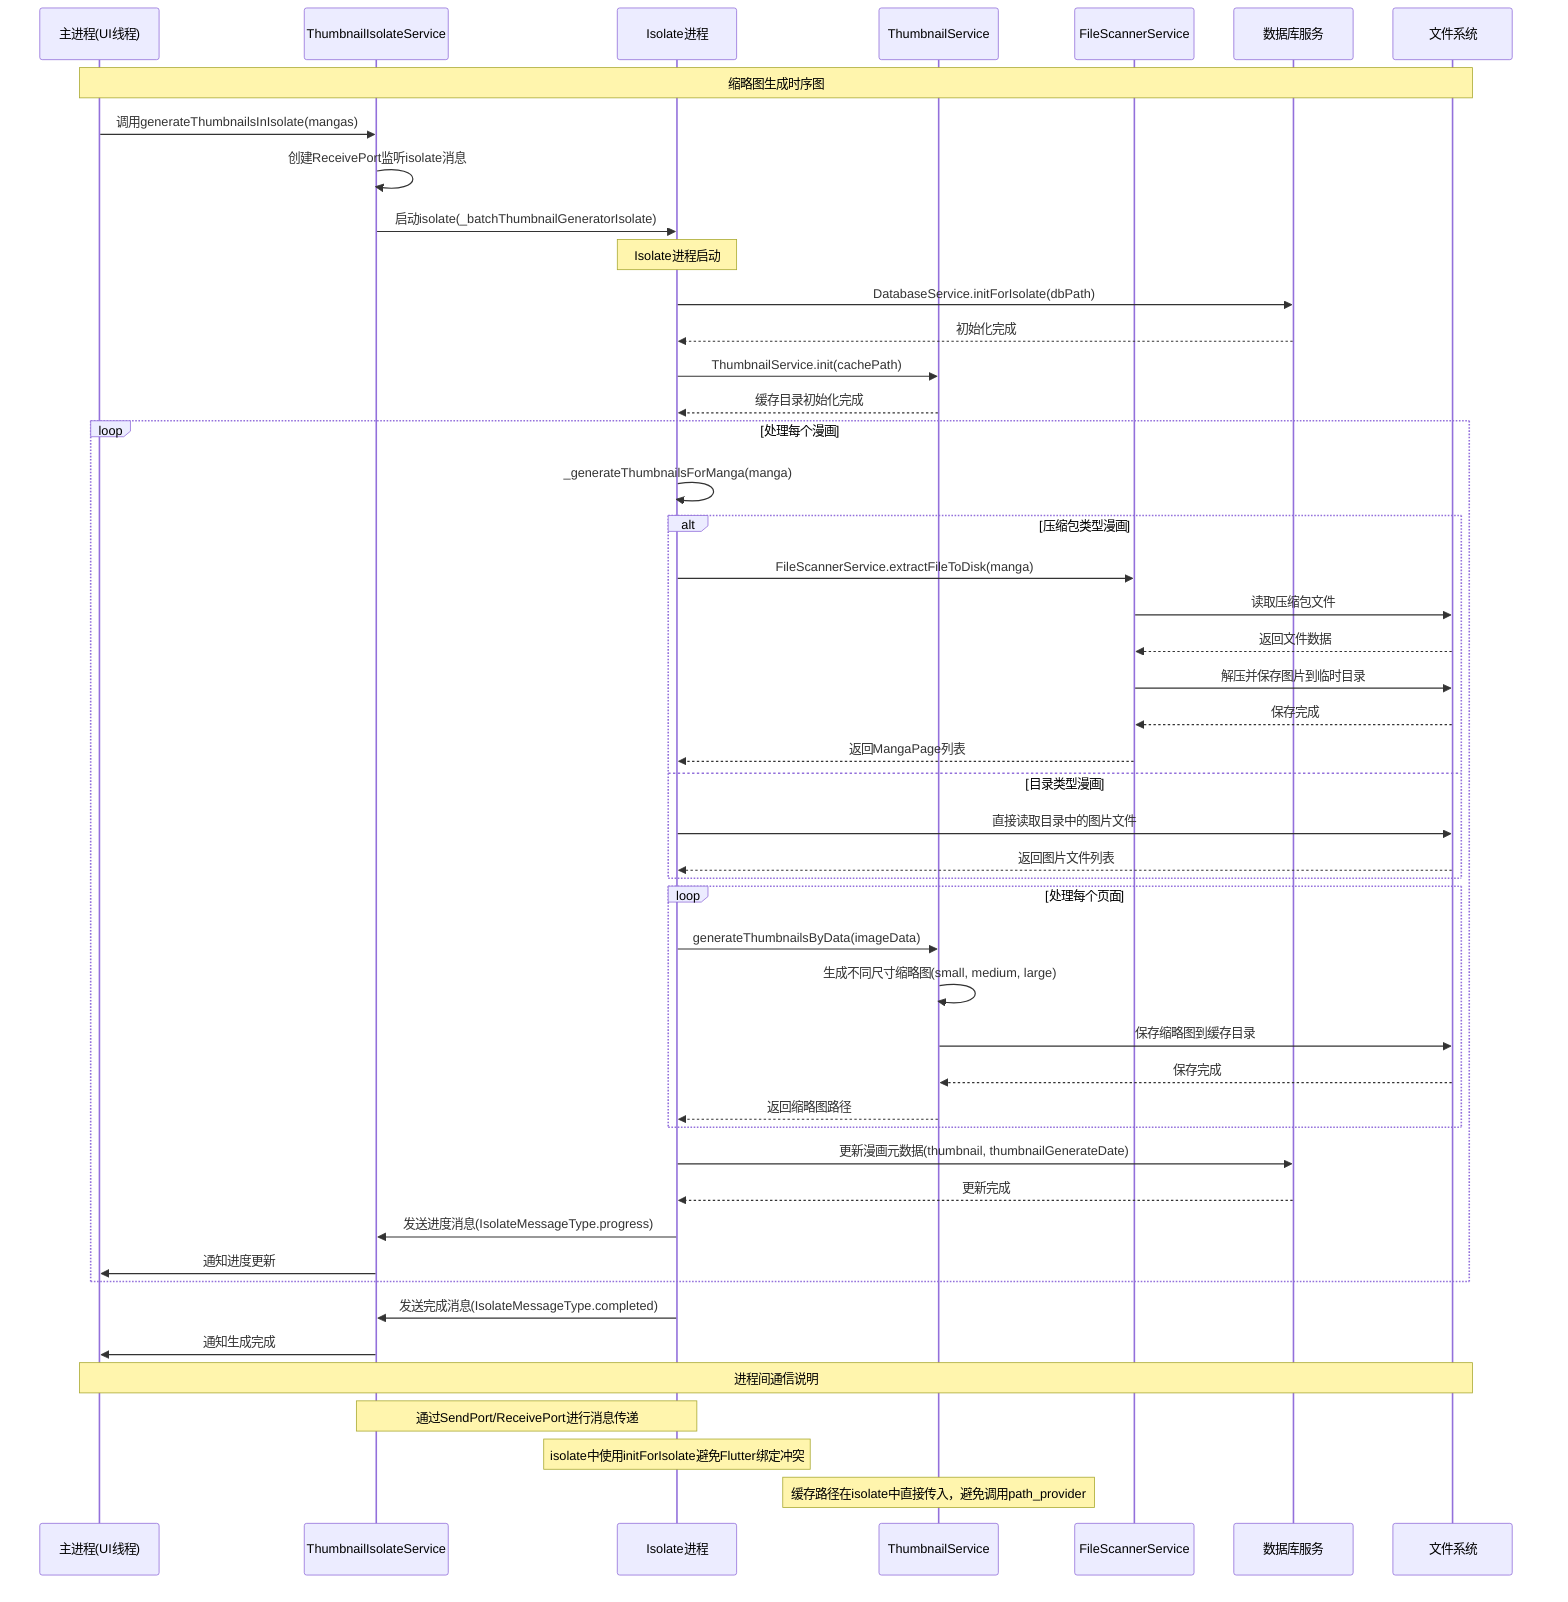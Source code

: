 sequenceDiagram
    participant UI as 主进程(UI线程)
    participant TIS as ThumbnailIsolateService
    participant Isolate as Isolate进程
    participant TS as ThumbnailService
    participant FSS as FileScannerService
    participant DB as 数据库服务
    participant FS as 文件系统

    Note over UI, FS: 缩略图生成时序图
    
    UI->>TIS: 调用generateThumbnailsInIsolate(mangas)
    TIS->>TIS: 创建ReceivePort监听isolate消息
    TIS->>Isolate: 启动isolate(_batchThumbnailGeneratorIsolate)
    
    Note over Isolate: Isolate进程启动
    
    Isolate->>DB: DatabaseService.initForIsolate(dbPath)
    DB-->>Isolate: 初始化完成
    
    Isolate->>TS: ThumbnailService.init(cachePath)
    TS-->>Isolate: 缓存目录初始化完成
    
    loop 处理每个漫画
        Isolate->>Isolate: _generateThumbnailsForManga(manga)
        
        alt 压缩包类型漫画
            Isolate->>FSS: FileScannerService.extractFileToDisk(manga)
            FSS->>FS: 读取压缩包文件
            FS-->>FSS: 返回文件数据
            FSS->>FS: 解压并保存图片到临时目录
            FS-->>FSS: 保存完成
            FSS-->>Isolate: 返回MangaPage列表
        else 目录类型漫画
            Isolate->>FS: 直接读取目录中的图片文件
            FS-->>Isolate: 返回图片文件列表
        end
        
        loop 处理每个页面
            Isolate->>TS: generateThumbnailsByData(imageData)
            TS->>TS: 生成不同尺寸缩略图(small, medium, large)
            TS->>FS: 保存缩略图到缓存目录
            FS-->>TS: 保存完成
            TS-->>Isolate: 返回缩略图路径
        end
        
        Isolate->>DB: 更新漫画元数据(thumbnail, thumbnailGenerateDate)
        DB-->>Isolate: 更新完成
        
        Isolate->>TIS: 发送进度消息(IsolateMessageType.progress)
        TIS->>UI: 通知进度更新
    end
    
    Isolate->>TIS: 发送完成消息(IsolateMessageType.completed)
    TIS->>UI: 通知生成完成
    
    Note over UI, FS: 进程间通信说明
    Note over TIS, Isolate: 通过SendPort/ReceivePort进行消息传递
    Note over Isolate: isolate中使用initForIsolate避免Flutter绑定冲突
    Note over TS: 缓存路径在isolate中直接传入，避免调用path_provider